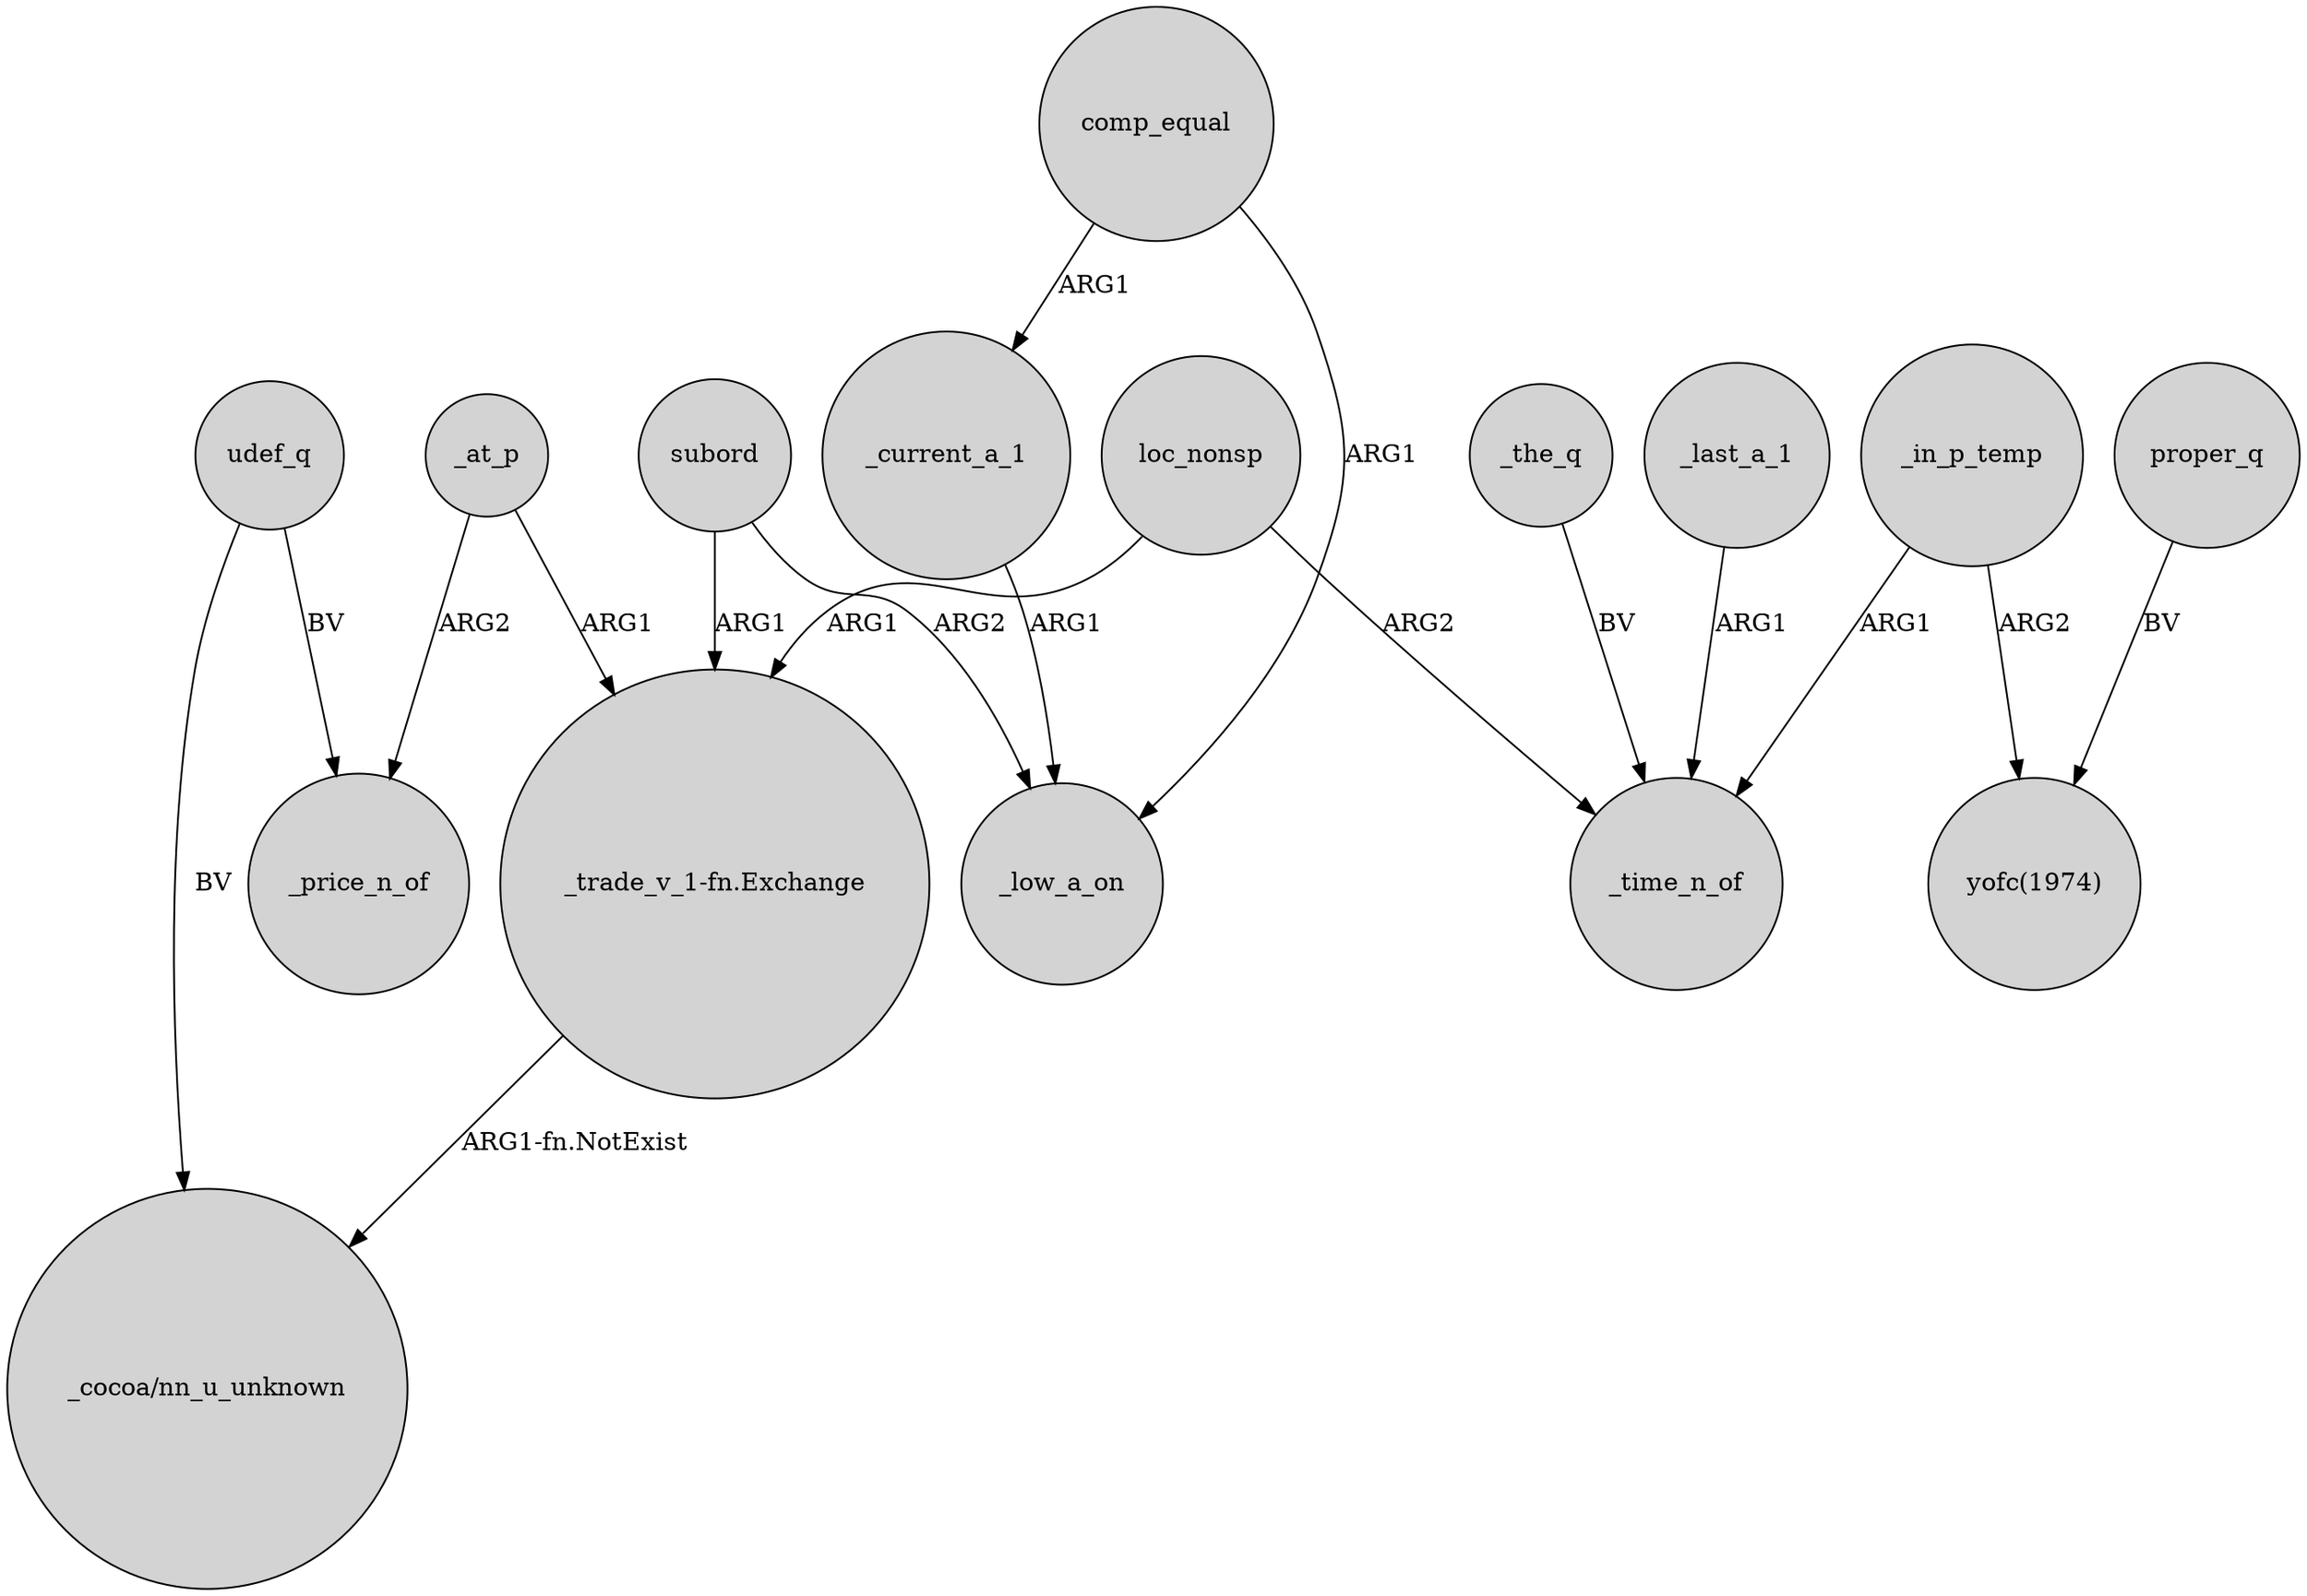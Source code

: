 digraph {
	node [shape=circle style=filled]
	loc_nonsp -> "_trade_v_1-fn.Exchange" [label=ARG1]
	udef_q -> "_cocoa/nn_u_unknown" [label=BV]
	_the_q -> _time_n_of [label=BV]
	loc_nonsp -> _time_n_of [label=ARG2]
	_last_a_1 -> _time_n_of [label=ARG1]
	"_trade_v_1-fn.Exchange" -> "_cocoa/nn_u_unknown" [label="ARG1-fn.NotExist"]
	comp_equal -> _low_a_on [label=ARG1]
	proper_q -> "yofc(1974)" [label=BV]
	udef_q -> _price_n_of [label=BV]
	comp_equal -> _current_a_1 [label=ARG1]
	_at_p -> "_trade_v_1-fn.Exchange" [label=ARG1]
	_at_p -> _price_n_of [label=ARG2]
	subord -> "_trade_v_1-fn.Exchange" [label=ARG1]
	_current_a_1 -> _low_a_on [label=ARG1]
	_in_p_temp -> _time_n_of [label=ARG1]
	subord -> _low_a_on [label=ARG2]
	_in_p_temp -> "yofc(1974)" [label=ARG2]
}
